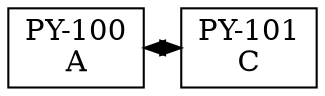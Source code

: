 digraph ColaPrioridad{ 
 node[shape=box] 
 rankdir=UD;
{rank=same; 
nodo0x780588[label="PY-100\nA" ,group=0]; 
nodo0x78c090[label="PY-101\nC" ,group=1]; 
} 
nodo0x780588 -> nodo0x78c090 [dir=both];
} 
